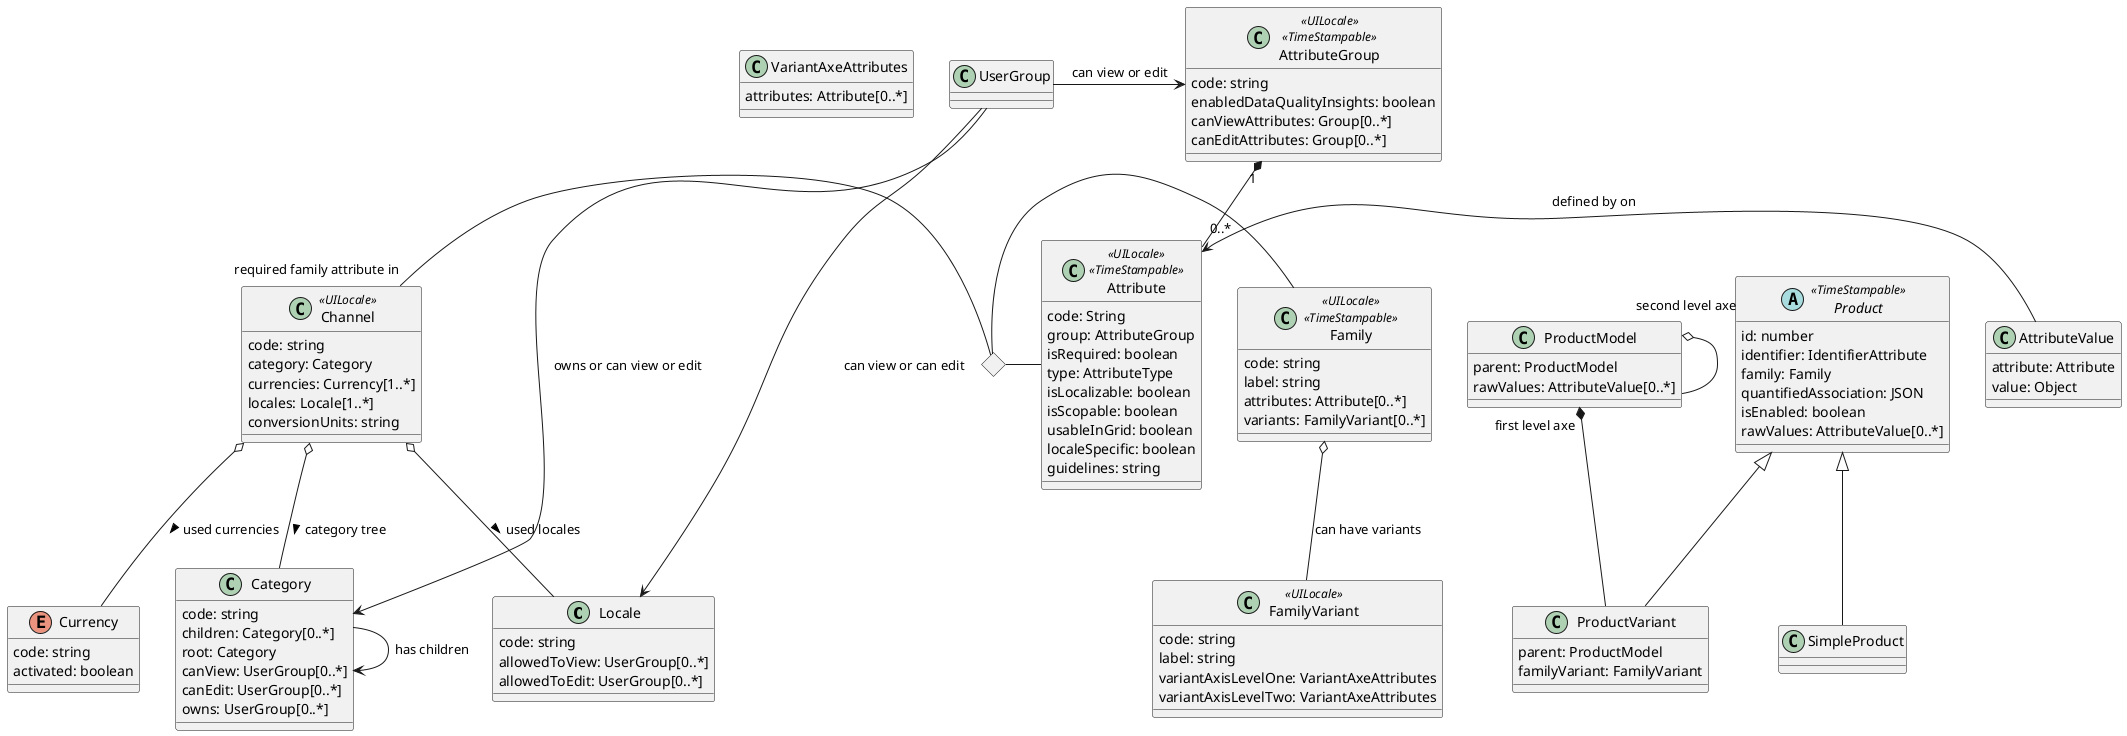 
@startuml PIM core domain model

'!include "base-classes.iuml"
'
' Stereotype: TimeStampable: created,  updated
'

together   {
    class Locale {
        code: string
        allowedToView: UserGroup[0..*]
        allowedToEdit: UserGroup[0..*]
        'additional denormalized col in db  activated: boolean
    }


    enum Currency {
        code: string
        ' must be removed from channel to be disactivated
        activated: boolean
    }

    class Category {
        code: string 
        children: Category[0..*]
        root: Category
        canView: UserGroup[0..*]
        canEdit: UserGroup[0..*]
        owns: UserGroup[0..*]
    }
    Category -> Category : has children 

    ' Also known as scope in the PIM API
    class Channel <<UILocale>> {
        code: string
        category: Category
        currencies: Currency[1..*]
        locales: Locale[1..*]
        conversionUnits: string
    }

    Channel o-- Currency : used currencies >
    Channel o-- Locale: used locales >
    Channel o-- Category :  category tree >


}



together {

'TODO rename to user_UserGroup
    class UserGroup {
        
    }
    UserGroup ->  Locale: can view or can edit
    UserGroup -> Category: owns or can view or edit

    Class Attribute  <<UILocale>>, <<TimeStampable>> {
        code: String
        group: AttributeGroup
        isRequired: boolean
        ' QUESTION when is it used?
        '
        type: AttributeType
        isLocalizable: boolean
        isScopable: boolean
        usableInGrid: boolean
        localeSpecific: boolean
        guidelines: string
    }

    'exemple digital_assets_images, product_size_dimensions, product_physical_characteristics
    class AttributeGroup <<UILocale>>, <<TimeStampable>> {
        code: string
        enabledDataQualityInsights: boolean
        canViewAttributes: Group[0..*]
        canEditAttributes: Group[0..*]
    }

    AttributeGroup "1" *-- "0..*" Attribute
    UserGroup -> AttributeGroup: "can view or edit"

    'Q: metric Family is used?
    'Q:  isScopable: type value per channel?
    'Q: what is backend Type, what is the use of entity_type ("Akeneo\Pim\Enrichment\Component\Product\Model\Product")
    'display attributes, specific values formats and value constraints not shown
    'Properties: a:4:{s:19:"reference_data_name";N;s:19:"auto_option_sorting";N;s:12:"is_read_only";N;s:13:"default_value";N;}
    'Guidelines:
    'sold_in_orgs: {"en_AU": "List of the Orgs this product can be sold in.\nIf the org is not added to this list, the product can not be sold to customers in that Org."}
    'part_number_list_competitor: {"en_AU": "Add competitor part numbers to this list, separate each with a comma."}


    ' TODO analyse
    'properties: Object is in child type.



    Class Family  <<UILocale>>, << TimeStampable >> {
        code: string
        label: string
        attributes: Attribute[0..*]
        variants: FamilyVariant[0..*]
    }

    <> familyAttributes

    familyAttributes   -  Family
    familyAttributes - Attribute
    familyAttributes - "required family attribute in" Channel 

    Class FamilyVariant <<UILocale>>{
        code: string
        label: string
        variantAxisLevelOne: VariantAxeAttributes
        variantAxisLevelTwo: VariantAxeAttributes
    }

    class VariantAxeAttributes {
        attributes: Attribute[0..*]
    }

    Family o-- FamilyVariant: can have variants


}

together {
    'TODO "develop"  rawvalues that contains a product... 
    'QUESTION How can we infer rawValues structure? => inspect real life DB?
    'TODO "develop"  quantifiedAssociation that contains a product... #associations...
    'QUESTION How can we infer quantifiedAssociation structure? => inspect real life DB?

   class AttributeValue {
        attribute: Attribute
        value: Object
    }
    AttributeValue -> Attribute: defined by on 

    abstract Class Product << TimeStampable >>  {
        id: number
        identifier: IdentifierAttribute
        family: Family
        ' attribute codes are determined recusively on parent (product model)
        quantifiedAssociation: JSON
        'Workflow status for business: used in filters
        isEnabled: boolean
        rawValues: AttributeValue[0..*]
    }

    Class ProductModel {
        parent: ProductModel
        rawValues: AttributeValue[0..*]
    }

    ProductModel "second level axe" o-- ProductModel

    class SimpleProduct {

    }

    Product <|-- SimpleProduct

    class ProductVariant {
        parent: ProductModel
        familyVariant: FamilyVariant
    }

    Product <|-- ProductVariant

    ProductModel "first level axe"  *-- ProductVariant
}




@enduml